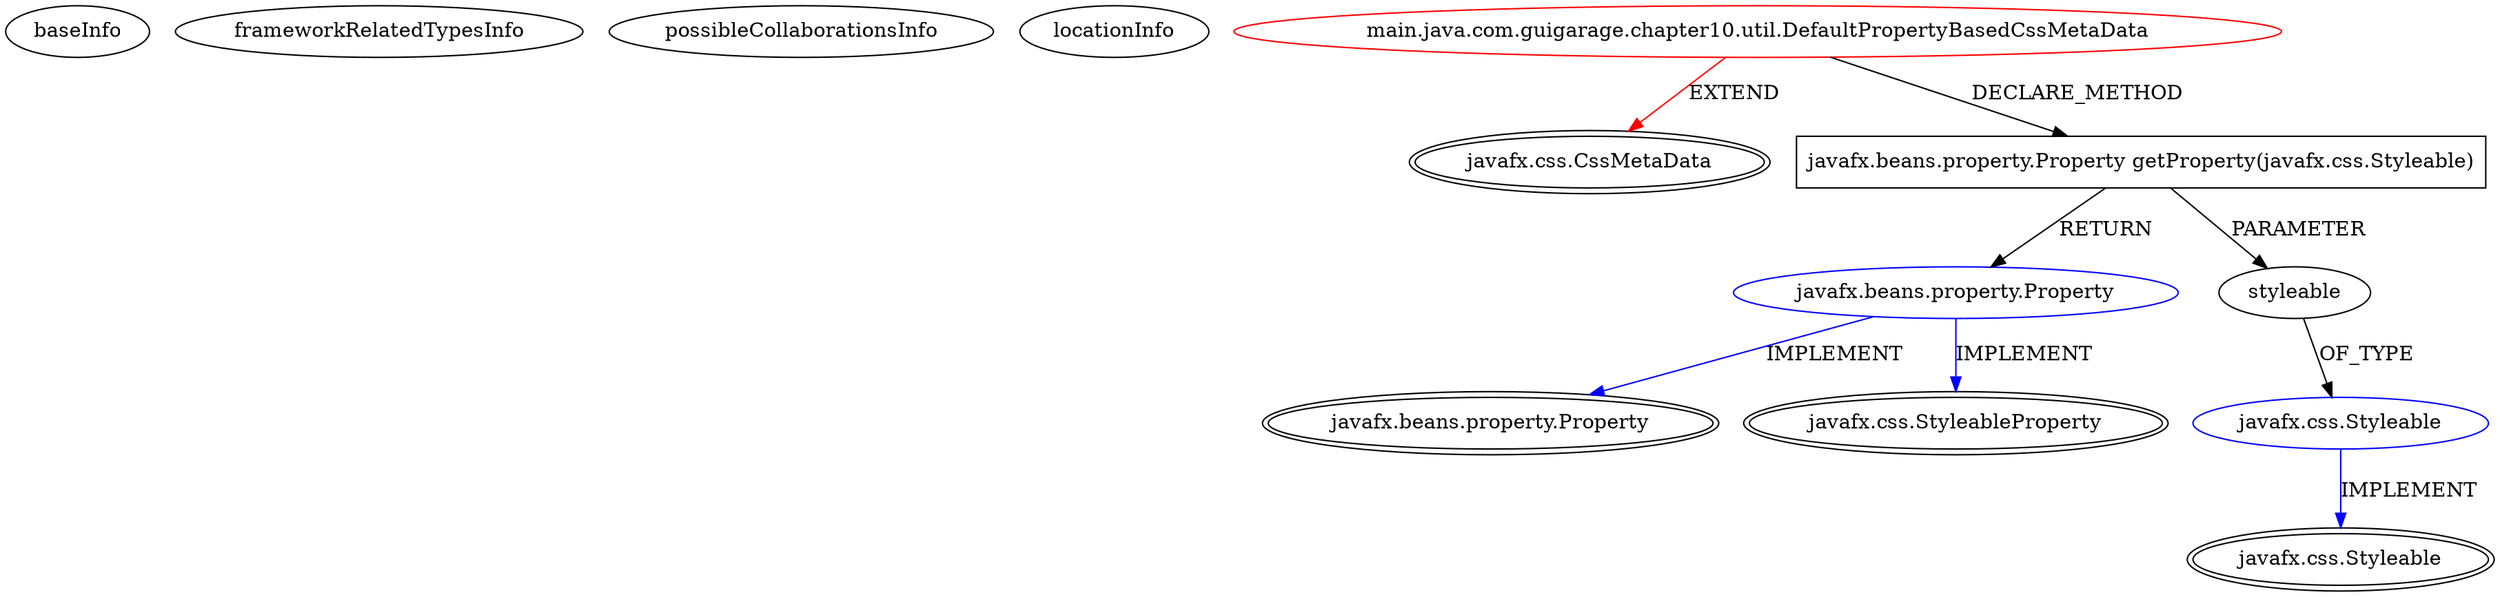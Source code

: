 digraph {
baseInfo[graphId=2844,category="extension_graph",isAnonymous=false,possibleRelation=true]
frameworkRelatedTypesInfo[0="javafx.css.CssMetaData"]
possibleCollaborationsInfo[0="2844~CLIENT_METHOD_DECLARATION-RETURN_TYPE-~javafx.css.CssMetaData ~javafx.beans.property.Property javafx.css.StyleableProperty ~false~false",1="2844~CLIENT_METHOD_DECLARATION-PARAMETER_DECLARATION-~javafx.css.CssMetaData ~javafx.css.Styleable ~false~false"]
locationInfo[projectName="guigarage-mastering-javafx-controls",filePath="/guigarage-mastering-javafx-controls/mastering-javafx-controls-master/src/main/java/com/guigarage/chapter10/util/DefaultPropertyBasedCssMetaData.java",contextSignature="DefaultPropertyBasedCssMetaData",graphId="2844"]
0[label="main.java.com.guigarage.chapter10.util.DefaultPropertyBasedCssMetaData",vertexType="ROOT_CLIENT_CLASS_DECLARATION",isFrameworkType=false,color=red]
1[label="javafx.css.CssMetaData",vertexType="FRAMEWORK_CLASS_TYPE",isFrameworkType=true,peripheries=2]
2[label="javafx.beans.property.Property getProperty(javafx.css.Styleable)",vertexType="CLIENT_METHOD_DECLARATION",isFrameworkType=false,shape=box]
3[label="javafx.beans.property.Property",vertexType="REFERENCE_CLIENT_CLASS_DECLARATION",isFrameworkType=false,color=blue]
4[label="javafx.beans.property.Property",vertexType="FRAMEWORK_INTERFACE_TYPE",isFrameworkType=true,peripheries=2]
5[label="javafx.css.StyleableProperty",vertexType="FRAMEWORK_INTERFACE_TYPE",isFrameworkType=true,peripheries=2]
6[label="styleable",vertexType="PARAMETER_DECLARATION",isFrameworkType=false]
7[label="javafx.css.Styleable",vertexType="REFERENCE_CLIENT_CLASS_DECLARATION",isFrameworkType=false,color=blue]
8[label="javafx.css.Styleable",vertexType="FRAMEWORK_INTERFACE_TYPE",isFrameworkType=true,peripheries=2]
0->1[label="EXTEND",color=red]
0->2[label="DECLARE_METHOD"]
3->4[label="IMPLEMENT",color=blue]
3->5[label="IMPLEMENT",color=blue]
2->3[label="RETURN"]
7->8[label="IMPLEMENT",color=blue]
6->7[label="OF_TYPE"]
2->6[label="PARAMETER"]
}
